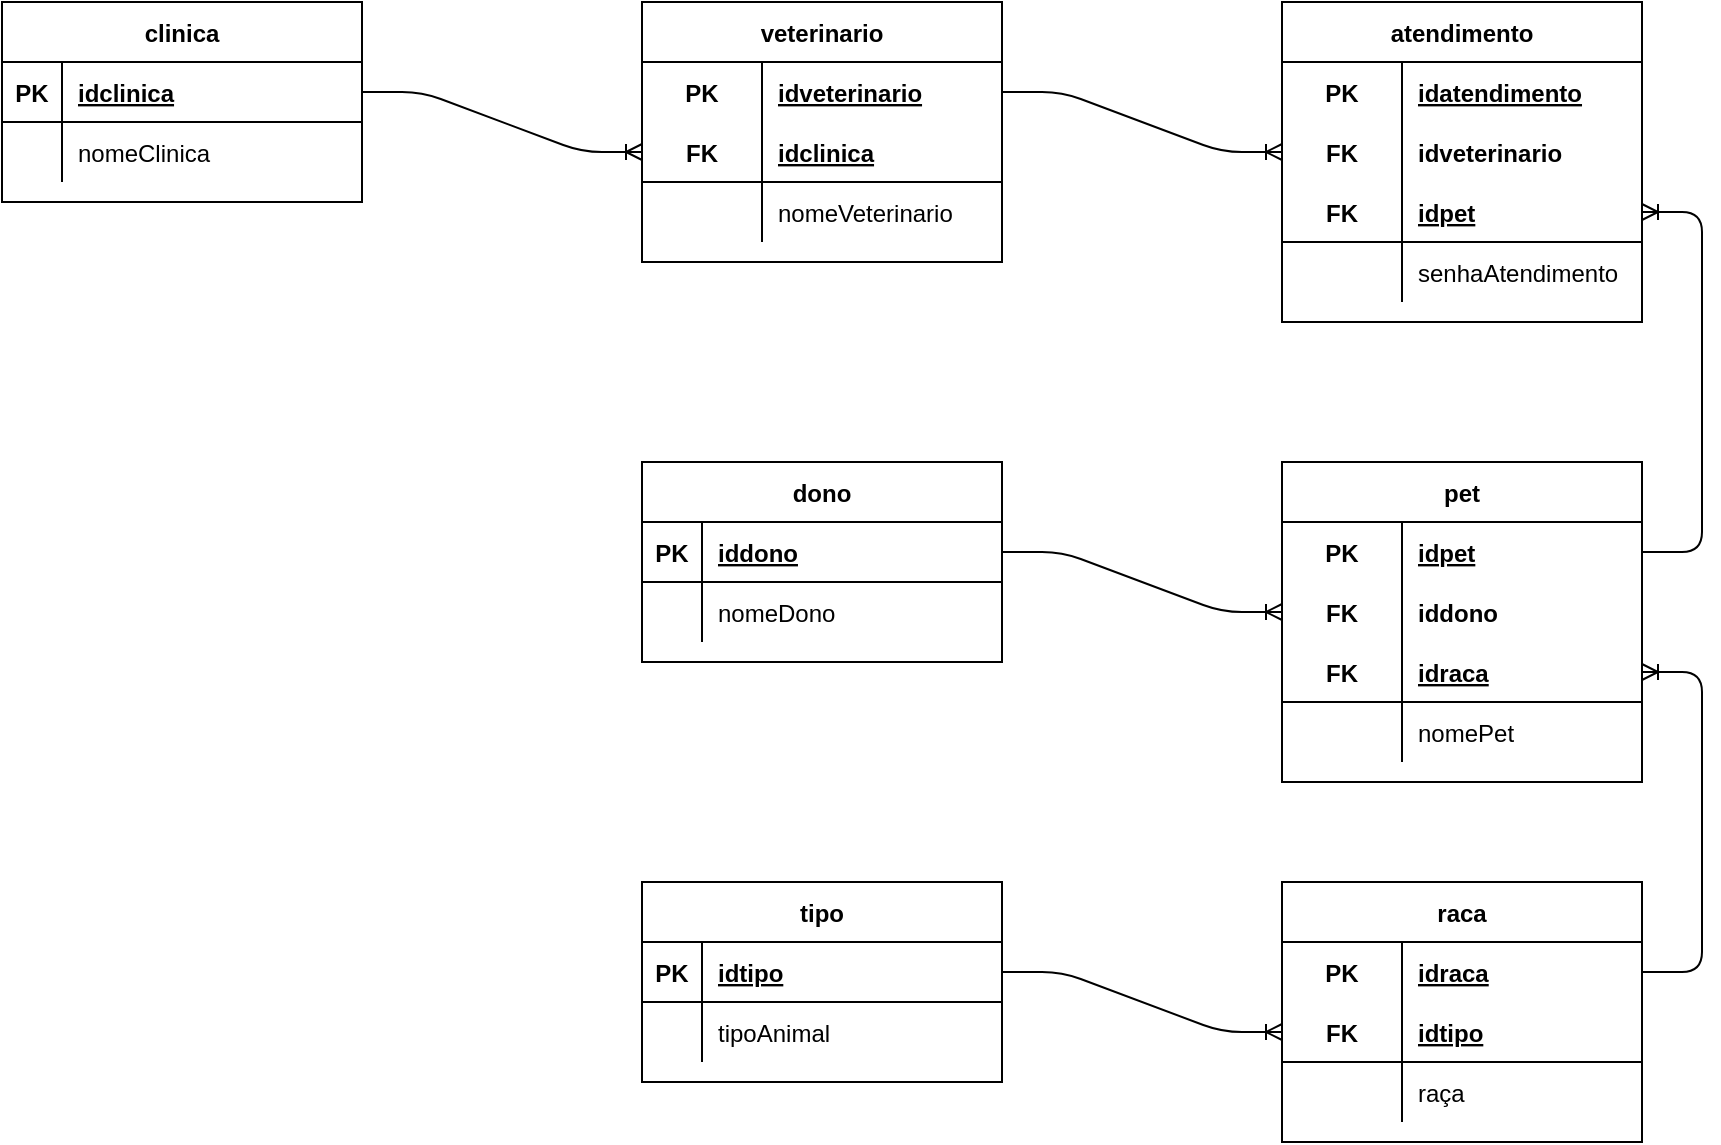 <mxfile version="14.9.3" type="device"><diagram id="U1ZWLISqcKdwPAoJF5Ct" name="Page-1"><mxGraphModel dx="1014" dy="574" grid="1" gridSize="10" guides="1" tooltips="1" connect="1" arrows="1" fold="1" page="1" pageScale="1" pageWidth="827" pageHeight="1169" math="0" shadow="0"><root><mxCell id="0"/><mxCell id="1" parent="0"/><mxCell id="wYdsset_HMGzfb3A1S5g-1" value="clinica" style="shape=table;startSize=30;container=1;collapsible=1;childLayout=tableLayout;fixedRows=1;rowLines=0;fontStyle=1;align=center;resizeLast=1;" vertex="1" parent="1"><mxGeometry x="40" y="40" width="180" height="100" as="geometry"/></mxCell><mxCell id="wYdsset_HMGzfb3A1S5g-2" value="" style="shape=partialRectangle;collapsible=0;dropTarget=0;pointerEvents=0;fillColor=none;top=0;left=0;bottom=1;right=0;points=[[0,0.5],[1,0.5]];portConstraint=eastwest;" vertex="1" parent="wYdsset_HMGzfb3A1S5g-1"><mxGeometry y="30" width="180" height="30" as="geometry"/></mxCell><mxCell id="wYdsset_HMGzfb3A1S5g-3" value="PK" style="shape=partialRectangle;connectable=0;fillColor=none;top=0;left=0;bottom=0;right=0;fontStyle=1;overflow=hidden;" vertex="1" parent="wYdsset_HMGzfb3A1S5g-2"><mxGeometry width="30" height="30" as="geometry"/></mxCell><mxCell id="wYdsset_HMGzfb3A1S5g-4" value="idclinica" style="shape=partialRectangle;connectable=0;fillColor=none;top=0;left=0;bottom=0;right=0;align=left;spacingLeft=6;fontStyle=5;overflow=hidden;" vertex="1" parent="wYdsset_HMGzfb3A1S5g-2"><mxGeometry x="30" width="150" height="30" as="geometry"/></mxCell><mxCell id="wYdsset_HMGzfb3A1S5g-5" value="" style="shape=partialRectangle;collapsible=0;dropTarget=0;pointerEvents=0;fillColor=none;top=0;left=0;bottom=0;right=0;points=[[0,0.5],[1,0.5]];portConstraint=eastwest;" vertex="1" parent="wYdsset_HMGzfb3A1S5g-1"><mxGeometry y="60" width="180" height="30" as="geometry"/></mxCell><mxCell id="wYdsset_HMGzfb3A1S5g-6" value="" style="shape=partialRectangle;connectable=0;fillColor=none;top=0;left=0;bottom=0;right=0;editable=1;overflow=hidden;" vertex="1" parent="wYdsset_HMGzfb3A1S5g-5"><mxGeometry width="30" height="30" as="geometry"/></mxCell><mxCell id="wYdsset_HMGzfb3A1S5g-7" value="nomeClinica" style="shape=partialRectangle;connectable=0;fillColor=none;top=0;left=0;bottom=0;right=0;align=left;spacingLeft=6;overflow=hidden;" vertex="1" parent="wYdsset_HMGzfb3A1S5g-5"><mxGeometry x="30" width="150" height="30" as="geometry"/></mxCell><mxCell id="wYdsset_HMGzfb3A1S5g-14" value="veterinario" style="shape=table;startSize=30;container=1;collapsible=1;childLayout=tableLayout;fixedRows=1;rowLines=0;fontStyle=1;align=center;resizeLast=1;" vertex="1" parent="1"><mxGeometry x="360" y="40" width="180" height="130" as="geometry"/></mxCell><mxCell id="wYdsset_HMGzfb3A1S5g-15" value="" style="shape=partialRectangle;collapsible=0;dropTarget=0;pointerEvents=0;fillColor=none;top=0;left=0;bottom=0;right=0;points=[[0,0.5],[1,0.5]];portConstraint=eastwest;" vertex="1" parent="wYdsset_HMGzfb3A1S5g-14"><mxGeometry y="30" width="180" height="30" as="geometry"/></mxCell><mxCell id="wYdsset_HMGzfb3A1S5g-16" value="PK" style="shape=partialRectangle;connectable=0;fillColor=none;top=0;left=0;bottom=0;right=0;fontStyle=1;overflow=hidden;" vertex="1" parent="wYdsset_HMGzfb3A1S5g-15"><mxGeometry width="60" height="30" as="geometry"/></mxCell><mxCell id="wYdsset_HMGzfb3A1S5g-17" value="idveterinario" style="shape=partialRectangle;connectable=0;fillColor=none;top=0;left=0;bottom=0;right=0;align=left;spacingLeft=6;fontStyle=5;overflow=hidden;" vertex="1" parent="wYdsset_HMGzfb3A1S5g-15"><mxGeometry x="60" width="120" height="30" as="geometry"/></mxCell><mxCell id="wYdsset_HMGzfb3A1S5g-18" value="" style="shape=partialRectangle;collapsible=0;dropTarget=0;pointerEvents=0;fillColor=none;top=0;left=0;bottom=1;right=0;points=[[0,0.5],[1,0.5]];portConstraint=eastwest;" vertex="1" parent="wYdsset_HMGzfb3A1S5g-14"><mxGeometry y="60" width="180" height="30" as="geometry"/></mxCell><mxCell id="wYdsset_HMGzfb3A1S5g-19" value="FK" style="shape=partialRectangle;connectable=0;fillColor=none;top=0;left=0;bottom=0;right=0;fontStyle=1;overflow=hidden;" vertex="1" parent="wYdsset_HMGzfb3A1S5g-18"><mxGeometry width="60" height="30" as="geometry"/></mxCell><mxCell id="wYdsset_HMGzfb3A1S5g-20" value="idclinica" style="shape=partialRectangle;connectable=0;fillColor=none;top=0;left=0;bottom=0;right=0;align=left;spacingLeft=6;fontStyle=5;overflow=hidden;" vertex="1" parent="wYdsset_HMGzfb3A1S5g-18"><mxGeometry x="60" width="120" height="30" as="geometry"/></mxCell><mxCell id="wYdsset_HMGzfb3A1S5g-21" value="" style="shape=partialRectangle;collapsible=0;dropTarget=0;pointerEvents=0;fillColor=none;top=0;left=0;bottom=0;right=0;points=[[0,0.5],[1,0.5]];portConstraint=eastwest;" vertex="1" parent="wYdsset_HMGzfb3A1S5g-14"><mxGeometry y="90" width="180" height="30" as="geometry"/></mxCell><mxCell id="wYdsset_HMGzfb3A1S5g-22" value="" style="shape=partialRectangle;connectable=0;fillColor=none;top=0;left=0;bottom=0;right=0;editable=1;overflow=hidden;" vertex="1" parent="wYdsset_HMGzfb3A1S5g-21"><mxGeometry width="60" height="30" as="geometry"/></mxCell><mxCell id="wYdsset_HMGzfb3A1S5g-23" value="nomeVeterinario" style="shape=partialRectangle;connectable=0;fillColor=none;top=0;left=0;bottom=0;right=0;align=left;spacingLeft=6;overflow=hidden;" vertex="1" parent="wYdsset_HMGzfb3A1S5g-21"><mxGeometry x="60" width="120" height="30" as="geometry"/></mxCell><mxCell id="wYdsset_HMGzfb3A1S5g-27" value="" style="edgeStyle=entityRelationEdgeStyle;fontSize=12;html=1;endArrow=ERoneToMany;" edge="1" parent="1" source="wYdsset_HMGzfb3A1S5g-2" target="wYdsset_HMGzfb3A1S5g-18"><mxGeometry width="100" height="100" relative="1" as="geometry"><mxPoint x="200" y="270" as="sourcePoint"/><mxPoint x="300" y="170" as="targetPoint"/></mxGeometry></mxCell><mxCell id="wYdsset_HMGzfb3A1S5g-28" value="atendimento" style="shape=table;startSize=30;container=1;collapsible=1;childLayout=tableLayout;fixedRows=1;rowLines=0;fontStyle=1;align=center;resizeLast=1;" vertex="1" parent="1"><mxGeometry x="680" y="40" width="180" height="160" as="geometry"/></mxCell><mxCell id="wYdsset_HMGzfb3A1S5g-29" value="" style="shape=partialRectangle;collapsible=0;dropTarget=0;pointerEvents=0;fillColor=none;top=0;left=0;bottom=0;right=0;points=[[0,0.5],[1,0.5]];portConstraint=eastwest;" vertex="1" parent="wYdsset_HMGzfb3A1S5g-28"><mxGeometry y="30" width="180" height="30" as="geometry"/></mxCell><mxCell id="wYdsset_HMGzfb3A1S5g-30" value="PK" style="shape=partialRectangle;connectable=0;fillColor=none;top=0;left=0;bottom=0;right=0;fontStyle=1;overflow=hidden;" vertex="1" parent="wYdsset_HMGzfb3A1S5g-29"><mxGeometry width="60" height="30" as="geometry"/></mxCell><mxCell id="wYdsset_HMGzfb3A1S5g-31" value="idatendimento" style="shape=partialRectangle;connectable=0;fillColor=none;top=0;left=0;bottom=0;right=0;align=left;spacingLeft=6;fontStyle=5;overflow=hidden;" vertex="1" parent="wYdsset_HMGzfb3A1S5g-29"><mxGeometry x="60" width="120" height="30" as="geometry"/></mxCell><mxCell id="wYdsset_HMGzfb3A1S5g-41" value="" style="shape=partialRectangle;collapsible=0;dropTarget=0;pointerEvents=0;fillColor=none;top=0;left=0;bottom=0;right=0;points=[[0,0.5],[1,0.5]];portConstraint=eastwest;" vertex="1" parent="wYdsset_HMGzfb3A1S5g-28"><mxGeometry y="60" width="180" height="30" as="geometry"/></mxCell><mxCell id="wYdsset_HMGzfb3A1S5g-42" value="FK" style="shape=partialRectangle;connectable=0;fillColor=none;top=0;left=0;bottom=0;right=0;fontStyle=1;overflow=hidden;" vertex="1" parent="wYdsset_HMGzfb3A1S5g-41"><mxGeometry width="60" height="30" as="geometry"/></mxCell><mxCell id="wYdsset_HMGzfb3A1S5g-43" value="idveterinario" style="shape=partialRectangle;connectable=0;fillColor=none;top=0;left=0;bottom=0;right=0;align=left;spacingLeft=6;fontStyle=1;overflow=hidden;" vertex="1" parent="wYdsset_HMGzfb3A1S5g-41"><mxGeometry x="60" width="120" height="30" as="geometry"/></mxCell><mxCell id="wYdsset_HMGzfb3A1S5g-32" value="" style="shape=partialRectangle;collapsible=0;dropTarget=0;pointerEvents=0;fillColor=none;top=0;left=0;bottom=1;right=0;points=[[0,0.5],[1,0.5]];portConstraint=eastwest;" vertex="1" parent="wYdsset_HMGzfb3A1S5g-28"><mxGeometry y="90" width="180" height="30" as="geometry"/></mxCell><mxCell id="wYdsset_HMGzfb3A1S5g-33" value="FK" style="shape=partialRectangle;connectable=0;fillColor=none;top=0;left=0;bottom=0;right=0;fontStyle=1;overflow=hidden;" vertex="1" parent="wYdsset_HMGzfb3A1S5g-32"><mxGeometry width="60" height="30" as="geometry"/></mxCell><mxCell id="wYdsset_HMGzfb3A1S5g-34" value="idpet" style="shape=partialRectangle;connectable=0;fillColor=none;top=0;left=0;bottom=0;right=0;align=left;spacingLeft=6;fontStyle=5;overflow=hidden;" vertex="1" parent="wYdsset_HMGzfb3A1S5g-32"><mxGeometry x="60" width="120" height="30" as="geometry"/></mxCell><mxCell id="wYdsset_HMGzfb3A1S5g-35" value="" style="shape=partialRectangle;collapsible=0;dropTarget=0;pointerEvents=0;fillColor=none;top=0;left=0;bottom=0;right=0;points=[[0,0.5],[1,0.5]];portConstraint=eastwest;" vertex="1" parent="wYdsset_HMGzfb3A1S5g-28"><mxGeometry y="120" width="180" height="30" as="geometry"/></mxCell><mxCell id="wYdsset_HMGzfb3A1S5g-36" value="" style="shape=partialRectangle;connectable=0;fillColor=none;top=0;left=0;bottom=0;right=0;editable=1;overflow=hidden;" vertex="1" parent="wYdsset_HMGzfb3A1S5g-35"><mxGeometry width="60" height="30" as="geometry"/></mxCell><mxCell id="wYdsset_HMGzfb3A1S5g-37" value="senhaAtendimento" style="shape=partialRectangle;connectable=0;fillColor=none;top=0;left=0;bottom=0;right=0;align=left;spacingLeft=6;overflow=hidden;" vertex="1" parent="wYdsset_HMGzfb3A1S5g-35"><mxGeometry x="60" width="120" height="30" as="geometry"/></mxCell><mxCell id="wYdsset_HMGzfb3A1S5g-47" value="" style="edgeStyle=entityRelationEdgeStyle;fontSize=12;html=1;endArrow=ERoneToMany;" edge="1" parent="1" source="wYdsset_HMGzfb3A1S5g-15" target="wYdsset_HMGzfb3A1S5g-41"><mxGeometry width="100" height="100" relative="1" as="geometry"><mxPoint x="570" y="300" as="sourcePoint"/><mxPoint x="670" y="200" as="targetPoint"/></mxGeometry></mxCell><mxCell id="wYdsset_HMGzfb3A1S5g-48" value="pet" style="shape=table;startSize=30;container=1;collapsible=1;childLayout=tableLayout;fixedRows=1;rowLines=0;fontStyle=1;align=center;resizeLast=1;" vertex="1" parent="1"><mxGeometry x="680" y="270" width="180" height="160" as="geometry"/></mxCell><mxCell id="wYdsset_HMGzfb3A1S5g-49" value="" style="shape=partialRectangle;collapsible=0;dropTarget=0;pointerEvents=0;fillColor=none;top=0;left=0;bottom=0;right=0;points=[[0,0.5],[1,0.5]];portConstraint=eastwest;" vertex="1" parent="wYdsset_HMGzfb3A1S5g-48"><mxGeometry y="30" width="180" height="30" as="geometry"/></mxCell><mxCell id="wYdsset_HMGzfb3A1S5g-50" value="PK" style="shape=partialRectangle;connectable=0;fillColor=none;top=0;left=0;bottom=0;right=0;fontStyle=1;overflow=hidden;" vertex="1" parent="wYdsset_HMGzfb3A1S5g-49"><mxGeometry width="60" height="30" as="geometry"/></mxCell><mxCell id="wYdsset_HMGzfb3A1S5g-51" value="idpet" style="shape=partialRectangle;connectable=0;fillColor=none;top=0;left=0;bottom=0;right=0;align=left;spacingLeft=6;fontStyle=5;overflow=hidden;" vertex="1" parent="wYdsset_HMGzfb3A1S5g-49"><mxGeometry x="60" width="120" height="30" as="geometry"/></mxCell><mxCell id="wYdsset_HMGzfb3A1S5g-61" value="" style="shape=partialRectangle;collapsible=0;dropTarget=0;pointerEvents=0;fillColor=none;top=0;left=0;bottom=0;right=0;points=[[0,0.5],[1,0.5]];portConstraint=eastwest;" vertex="1" parent="wYdsset_HMGzfb3A1S5g-48"><mxGeometry y="60" width="180" height="30" as="geometry"/></mxCell><mxCell id="wYdsset_HMGzfb3A1S5g-62" value="FK" style="shape=partialRectangle;connectable=0;fillColor=none;top=0;left=0;bottom=0;right=0;fontStyle=1;overflow=hidden;" vertex="1" parent="wYdsset_HMGzfb3A1S5g-61"><mxGeometry width="60" height="30" as="geometry"/></mxCell><mxCell id="wYdsset_HMGzfb3A1S5g-63" value="iddono" style="shape=partialRectangle;connectable=0;fillColor=none;top=0;left=0;bottom=0;right=0;align=left;spacingLeft=6;fontStyle=1;overflow=hidden;" vertex="1" parent="wYdsset_HMGzfb3A1S5g-61"><mxGeometry x="60" width="120" height="30" as="geometry"/></mxCell><mxCell id="wYdsset_HMGzfb3A1S5g-52" value="" style="shape=partialRectangle;collapsible=0;dropTarget=0;pointerEvents=0;fillColor=none;top=0;left=0;bottom=1;right=0;points=[[0,0.5],[1,0.5]];portConstraint=eastwest;" vertex="1" parent="wYdsset_HMGzfb3A1S5g-48"><mxGeometry y="90" width="180" height="30" as="geometry"/></mxCell><mxCell id="wYdsset_HMGzfb3A1S5g-53" value="FK" style="shape=partialRectangle;connectable=0;fillColor=none;top=0;left=0;bottom=0;right=0;fontStyle=1;overflow=hidden;" vertex="1" parent="wYdsset_HMGzfb3A1S5g-52"><mxGeometry width="60" height="30" as="geometry"/></mxCell><mxCell id="wYdsset_HMGzfb3A1S5g-54" value="idraca" style="shape=partialRectangle;connectable=0;fillColor=none;top=0;left=0;bottom=0;right=0;align=left;spacingLeft=6;fontStyle=5;overflow=hidden;" vertex="1" parent="wYdsset_HMGzfb3A1S5g-52"><mxGeometry x="60" width="120" height="30" as="geometry"/></mxCell><mxCell id="wYdsset_HMGzfb3A1S5g-55" value="" style="shape=partialRectangle;collapsible=0;dropTarget=0;pointerEvents=0;fillColor=none;top=0;left=0;bottom=0;right=0;points=[[0,0.5],[1,0.5]];portConstraint=eastwest;" vertex="1" parent="wYdsset_HMGzfb3A1S5g-48"><mxGeometry y="120" width="180" height="30" as="geometry"/></mxCell><mxCell id="wYdsset_HMGzfb3A1S5g-56" value="" style="shape=partialRectangle;connectable=0;fillColor=none;top=0;left=0;bottom=0;right=0;editable=1;overflow=hidden;" vertex="1" parent="wYdsset_HMGzfb3A1S5g-55"><mxGeometry width="60" height="30" as="geometry"/></mxCell><mxCell id="wYdsset_HMGzfb3A1S5g-57" value="nomePet" style="shape=partialRectangle;connectable=0;fillColor=none;top=0;left=0;bottom=0;right=0;align=left;spacingLeft=6;overflow=hidden;" vertex="1" parent="wYdsset_HMGzfb3A1S5g-55"><mxGeometry x="60" width="120" height="30" as="geometry"/></mxCell><mxCell id="wYdsset_HMGzfb3A1S5g-64" value="dono" style="shape=table;startSize=30;container=1;collapsible=1;childLayout=tableLayout;fixedRows=1;rowLines=0;fontStyle=1;align=center;resizeLast=1;" vertex="1" parent="1"><mxGeometry x="360" y="270" width="180" height="100" as="geometry"/></mxCell><mxCell id="wYdsset_HMGzfb3A1S5g-65" value="" style="shape=partialRectangle;collapsible=0;dropTarget=0;pointerEvents=0;fillColor=none;top=0;left=0;bottom=1;right=0;points=[[0,0.5],[1,0.5]];portConstraint=eastwest;" vertex="1" parent="wYdsset_HMGzfb3A1S5g-64"><mxGeometry y="30" width="180" height="30" as="geometry"/></mxCell><mxCell id="wYdsset_HMGzfb3A1S5g-66" value="PK" style="shape=partialRectangle;connectable=0;fillColor=none;top=0;left=0;bottom=0;right=0;fontStyle=1;overflow=hidden;" vertex="1" parent="wYdsset_HMGzfb3A1S5g-65"><mxGeometry width="30" height="30" as="geometry"/></mxCell><mxCell id="wYdsset_HMGzfb3A1S5g-67" value="iddono" style="shape=partialRectangle;connectable=0;fillColor=none;top=0;left=0;bottom=0;right=0;align=left;spacingLeft=6;fontStyle=5;overflow=hidden;" vertex="1" parent="wYdsset_HMGzfb3A1S5g-65"><mxGeometry x="30" width="150" height="30" as="geometry"/></mxCell><mxCell id="wYdsset_HMGzfb3A1S5g-68" value="" style="shape=partialRectangle;collapsible=0;dropTarget=0;pointerEvents=0;fillColor=none;top=0;left=0;bottom=0;right=0;points=[[0,0.5],[1,0.5]];portConstraint=eastwest;" vertex="1" parent="wYdsset_HMGzfb3A1S5g-64"><mxGeometry y="60" width="180" height="30" as="geometry"/></mxCell><mxCell id="wYdsset_HMGzfb3A1S5g-69" value="" style="shape=partialRectangle;connectable=0;fillColor=none;top=0;left=0;bottom=0;right=0;editable=1;overflow=hidden;" vertex="1" parent="wYdsset_HMGzfb3A1S5g-68"><mxGeometry width="30" height="30" as="geometry"/></mxCell><mxCell id="wYdsset_HMGzfb3A1S5g-70" value="nomeDono" style="shape=partialRectangle;connectable=0;fillColor=none;top=0;left=0;bottom=0;right=0;align=left;spacingLeft=6;overflow=hidden;" vertex="1" parent="wYdsset_HMGzfb3A1S5g-68"><mxGeometry x="30" width="150" height="30" as="geometry"/></mxCell><mxCell id="wYdsset_HMGzfb3A1S5g-77" value="raca" style="shape=table;startSize=30;container=1;collapsible=1;childLayout=tableLayout;fixedRows=1;rowLines=0;fontStyle=1;align=center;resizeLast=1;" vertex="1" parent="1"><mxGeometry x="680" y="480" width="180" height="130" as="geometry"/></mxCell><mxCell id="wYdsset_HMGzfb3A1S5g-78" value="" style="shape=partialRectangle;collapsible=0;dropTarget=0;pointerEvents=0;fillColor=none;top=0;left=0;bottom=0;right=0;points=[[0,0.5],[1,0.5]];portConstraint=eastwest;" vertex="1" parent="wYdsset_HMGzfb3A1S5g-77"><mxGeometry y="30" width="180" height="30" as="geometry"/></mxCell><mxCell id="wYdsset_HMGzfb3A1S5g-79" value="PK" style="shape=partialRectangle;connectable=0;fillColor=none;top=0;left=0;bottom=0;right=0;fontStyle=1;overflow=hidden;" vertex="1" parent="wYdsset_HMGzfb3A1S5g-78"><mxGeometry width="60" height="30" as="geometry"/></mxCell><mxCell id="wYdsset_HMGzfb3A1S5g-80" value="idraca" style="shape=partialRectangle;connectable=0;fillColor=none;top=0;left=0;bottom=0;right=0;align=left;spacingLeft=6;fontStyle=5;overflow=hidden;" vertex="1" parent="wYdsset_HMGzfb3A1S5g-78"><mxGeometry x="60" width="120" height="30" as="geometry"/></mxCell><mxCell id="wYdsset_HMGzfb3A1S5g-81" value="" style="shape=partialRectangle;collapsible=0;dropTarget=0;pointerEvents=0;fillColor=none;top=0;left=0;bottom=1;right=0;points=[[0,0.5],[1,0.5]];portConstraint=eastwest;" vertex="1" parent="wYdsset_HMGzfb3A1S5g-77"><mxGeometry y="60" width="180" height="30" as="geometry"/></mxCell><mxCell id="wYdsset_HMGzfb3A1S5g-82" value="FK" style="shape=partialRectangle;connectable=0;fillColor=none;top=0;left=0;bottom=0;right=0;fontStyle=1;overflow=hidden;" vertex="1" parent="wYdsset_HMGzfb3A1S5g-81"><mxGeometry width="60" height="30" as="geometry"/></mxCell><mxCell id="wYdsset_HMGzfb3A1S5g-83" value="idtipo" style="shape=partialRectangle;connectable=0;fillColor=none;top=0;left=0;bottom=0;right=0;align=left;spacingLeft=6;fontStyle=5;overflow=hidden;" vertex="1" parent="wYdsset_HMGzfb3A1S5g-81"><mxGeometry x="60" width="120" height="30" as="geometry"/></mxCell><mxCell id="wYdsset_HMGzfb3A1S5g-84" value="" style="shape=partialRectangle;collapsible=0;dropTarget=0;pointerEvents=0;fillColor=none;top=0;left=0;bottom=0;right=0;points=[[0,0.5],[1,0.5]];portConstraint=eastwest;" vertex="1" parent="wYdsset_HMGzfb3A1S5g-77"><mxGeometry y="90" width="180" height="30" as="geometry"/></mxCell><mxCell id="wYdsset_HMGzfb3A1S5g-85" value="" style="shape=partialRectangle;connectable=0;fillColor=none;top=0;left=0;bottom=0;right=0;editable=1;overflow=hidden;" vertex="1" parent="wYdsset_HMGzfb3A1S5g-84"><mxGeometry width="60" height="30" as="geometry"/></mxCell><mxCell id="wYdsset_HMGzfb3A1S5g-86" value="raça" style="shape=partialRectangle;connectable=0;fillColor=none;top=0;left=0;bottom=0;right=0;align=left;spacingLeft=6;overflow=hidden;" vertex="1" parent="wYdsset_HMGzfb3A1S5g-84"><mxGeometry x="60" width="120" height="30" as="geometry"/></mxCell><mxCell id="wYdsset_HMGzfb3A1S5g-90" value="tipo" style="shape=table;startSize=30;container=1;collapsible=1;childLayout=tableLayout;fixedRows=1;rowLines=0;fontStyle=1;align=center;resizeLast=1;" vertex="1" parent="1"><mxGeometry x="360" y="480" width="180" height="100" as="geometry"/></mxCell><mxCell id="wYdsset_HMGzfb3A1S5g-91" value="" style="shape=partialRectangle;collapsible=0;dropTarget=0;pointerEvents=0;fillColor=none;top=0;left=0;bottom=1;right=0;points=[[0,0.5],[1,0.5]];portConstraint=eastwest;" vertex="1" parent="wYdsset_HMGzfb3A1S5g-90"><mxGeometry y="30" width="180" height="30" as="geometry"/></mxCell><mxCell id="wYdsset_HMGzfb3A1S5g-92" value="PK" style="shape=partialRectangle;connectable=0;fillColor=none;top=0;left=0;bottom=0;right=0;fontStyle=1;overflow=hidden;" vertex="1" parent="wYdsset_HMGzfb3A1S5g-91"><mxGeometry width="30" height="30" as="geometry"/></mxCell><mxCell id="wYdsset_HMGzfb3A1S5g-93" value="idtipo" style="shape=partialRectangle;connectable=0;fillColor=none;top=0;left=0;bottom=0;right=0;align=left;spacingLeft=6;fontStyle=5;overflow=hidden;" vertex="1" parent="wYdsset_HMGzfb3A1S5g-91"><mxGeometry x="30" width="150" height="30" as="geometry"/></mxCell><mxCell id="wYdsset_HMGzfb3A1S5g-94" value="" style="shape=partialRectangle;collapsible=0;dropTarget=0;pointerEvents=0;fillColor=none;top=0;left=0;bottom=0;right=0;points=[[0,0.5],[1,0.5]];portConstraint=eastwest;" vertex="1" parent="wYdsset_HMGzfb3A1S5g-90"><mxGeometry y="60" width="180" height="30" as="geometry"/></mxCell><mxCell id="wYdsset_HMGzfb3A1S5g-95" value="" style="shape=partialRectangle;connectable=0;fillColor=none;top=0;left=0;bottom=0;right=0;editable=1;overflow=hidden;" vertex="1" parent="wYdsset_HMGzfb3A1S5g-94"><mxGeometry width="30" height="30" as="geometry"/></mxCell><mxCell id="wYdsset_HMGzfb3A1S5g-96" value="tipoAnimal" style="shape=partialRectangle;connectable=0;fillColor=none;top=0;left=0;bottom=0;right=0;align=left;spacingLeft=6;overflow=hidden;" vertex="1" parent="wYdsset_HMGzfb3A1S5g-94"><mxGeometry x="30" width="150" height="30" as="geometry"/></mxCell><mxCell id="wYdsset_HMGzfb3A1S5g-103" value="" style="edgeStyle=entityRelationEdgeStyle;fontSize=12;html=1;endArrow=ERoneToMany;" edge="1" parent="1" source="wYdsset_HMGzfb3A1S5g-65" target="wYdsset_HMGzfb3A1S5g-61"><mxGeometry width="100" height="100" relative="1" as="geometry"><mxPoint x="500" y="400" as="sourcePoint"/><mxPoint x="600" y="300" as="targetPoint"/></mxGeometry></mxCell><mxCell id="wYdsset_HMGzfb3A1S5g-104" value="" style="edgeStyle=entityRelationEdgeStyle;fontSize=12;html=1;endArrow=ERoneToMany;" edge="1" parent="1" source="wYdsset_HMGzfb3A1S5g-78" target="wYdsset_HMGzfb3A1S5g-52"><mxGeometry width="100" height="100" relative="1" as="geometry"><mxPoint x="890" y="440" as="sourcePoint"/><mxPoint x="990" y="340" as="targetPoint"/></mxGeometry></mxCell><mxCell id="wYdsset_HMGzfb3A1S5g-105" value="" style="edgeStyle=entityRelationEdgeStyle;fontSize=12;html=1;endArrow=ERoneToMany;" edge="1" parent="1" source="wYdsset_HMGzfb3A1S5g-49" target="wYdsset_HMGzfb3A1S5g-32"><mxGeometry width="100" height="100" relative="1" as="geometry"><mxPoint x="870" y="240" as="sourcePoint"/><mxPoint x="970" y="140" as="targetPoint"/></mxGeometry></mxCell><mxCell id="wYdsset_HMGzfb3A1S5g-106" value="" style="edgeStyle=entityRelationEdgeStyle;fontSize=12;html=1;endArrow=ERoneToMany;" edge="1" parent="1" source="wYdsset_HMGzfb3A1S5g-91" target="wYdsset_HMGzfb3A1S5g-81"><mxGeometry width="100" height="100" relative="1" as="geometry"><mxPoint x="500" y="510" as="sourcePoint"/><mxPoint x="600" y="410" as="targetPoint"/></mxGeometry></mxCell></root></mxGraphModel></diagram></mxfile>